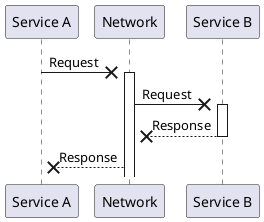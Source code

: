 @startuml

participant "Service A" as A
participant "Network" as N
participant "Service B" as B

A ->x N: Request
activate N
N ->x B: Request
activate B
N x<-- B: Response
deactivate B
A x<-- N: Response
deactivate A

@enduml